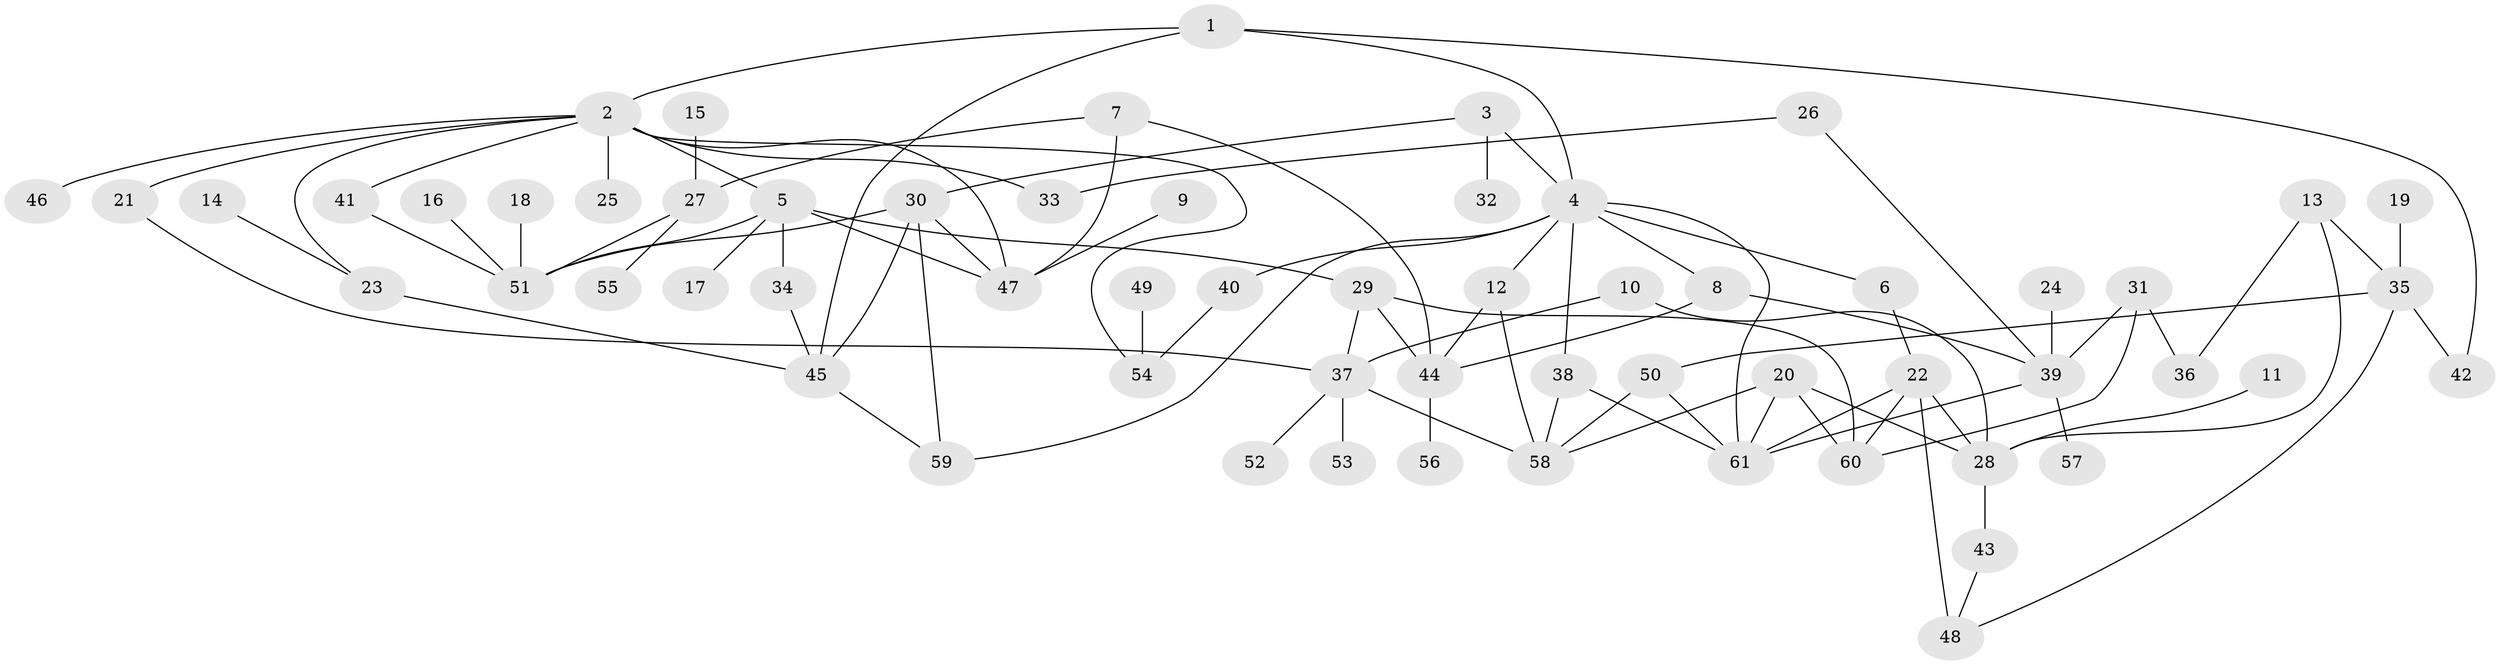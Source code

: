 // original degree distribution, {5: 0.05737704918032787, 4: 0.13114754098360656, 9: 0.00819672131147541, 2: 0.20491803278688525, 3: 0.26229508196721313, 6: 0.02459016393442623, 7: 0.00819672131147541, 1: 0.30327868852459017}
// Generated by graph-tools (version 1.1) at 2025/49/03/09/25 03:49:19]
// undirected, 61 vertices, 93 edges
graph export_dot {
graph [start="1"]
  node [color=gray90,style=filled];
  1;
  2;
  3;
  4;
  5;
  6;
  7;
  8;
  9;
  10;
  11;
  12;
  13;
  14;
  15;
  16;
  17;
  18;
  19;
  20;
  21;
  22;
  23;
  24;
  25;
  26;
  27;
  28;
  29;
  30;
  31;
  32;
  33;
  34;
  35;
  36;
  37;
  38;
  39;
  40;
  41;
  42;
  43;
  44;
  45;
  46;
  47;
  48;
  49;
  50;
  51;
  52;
  53;
  54;
  55;
  56;
  57;
  58;
  59;
  60;
  61;
  1 -- 2 [weight=1.0];
  1 -- 4 [weight=1.0];
  1 -- 42 [weight=1.0];
  1 -- 45 [weight=1.0];
  2 -- 5 [weight=1.0];
  2 -- 21 [weight=1.0];
  2 -- 23 [weight=1.0];
  2 -- 25 [weight=1.0];
  2 -- 33 [weight=1.0];
  2 -- 41 [weight=1.0];
  2 -- 46 [weight=1.0];
  2 -- 47 [weight=1.0];
  2 -- 54 [weight=1.0];
  3 -- 4 [weight=1.0];
  3 -- 30 [weight=1.0];
  3 -- 32 [weight=1.0];
  4 -- 6 [weight=1.0];
  4 -- 8 [weight=1.0];
  4 -- 12 [weight=1.0];
  4 -- 38 [weight=1.0];
  4 -- 40 [weight=1.0];
  4 -- 59 [weight=1.0];
  4 -- 61 [weight=1.0];
  5 -- 17 [weight=1.0];
  5 -- 29 [weight=1.0];
  5 -- 34 [weight=1.0];
  5 -- 47 [weight=1.0];
  5 -- 51 [weight=1.0];
  6 -- 22 [weight=1.0];
  7 -- 27 [weight=1.0];
  7 -- 44 [weight=1.0];
  7 -- 47 [weight=1.0];
  8 -- 39 [weight=1.0];
  8 -- 44 [weight=1.0];
  9 -- 47 [weight=1.0];
  10 -- 28 [weight=1.0];
  10 -- 37 [weight=1.0];
  11 -- 28 [weight=1.0];
  12 -- 44 [weight=1.0];
  12 -- 58 [weight=2.0];
  13 -- 28 [weight=1.0];
  13 -- 35 [weight=1.0];
  13 -- 36 [weight=1.0];
  14 -- 23 [weight=1.0];
  15 -- 27 [weight=1.0];
  16 -- 51 [weight=1.0];
  18 -- 51 [weight=1.0];
  19 -- 35 [weight=1.0];
  20 -- 28 [weight=1.0];
  20 -- 58 [weight=1.0];
  20 -- 60 [weight=1.0];
  20 -- 61 [weight=1.0];
  21 -- 37 [weight=1.0];
  22 -- 28 [weight=1.0];
  22 -- 48 [weight=2.0];
  22 -- 60 [weight=1.0];
  22 -- 61 [weight=1.0];
  23 -- 45 [weight=2.0];
  24 -- 39 [weight=1.0];
  26 -- 33 [weight=1.0];
  26 -- 39 [weight=1.0];
  27 -- 51 [weight=1.0];
  27 -- 55 [weight=1.0];
  28 -- 43 [weight=1.0];
  29 -- 37 [weight=1.0];
  29 -- 44 [weight=1.0];
  29 -- 60 [weight=1.0];
  30 -- 45 [weight=1.0];
  30 -- 47 [weight=1.0];
  30 -- 51 [weight=1.0];
  30 -- 59 [weight=1.0];
  31 -- 36 [weight=1.0];
  31 -- 39 [weight=1.0];
  31 -- 60 [weight=1.0];
  34 -- 45 [weight=1.0];
  35 -- 42 [weight=1.0];
  35 -- 48 [weight=1.0];
  35 -- 50 [weight=1.0];
  37 -- 52 [weight=1.0];
  37 -- 53 [weight=1.0];
  37 -- 58 [weight=1.0];
  38 -- 58 [weight=1.0];
  38 -- 61 [weight=1.0];
  39 -- 57 [weight=1.0];
  39 -- 61 [weight=1.0];
  40 -- 54 [weight=1.0];
  41 -- 51 [weight=1.0];
  43 -- 48 [weight=1.0];
  44 -- 56 [weight=1.0];
  45 -- 59 [weight=1.0];
  49 -- 54 [weight=1.0];
  50 -- 58 [weight=1.0];
  50 -- 61 [weight=1.0];
}
